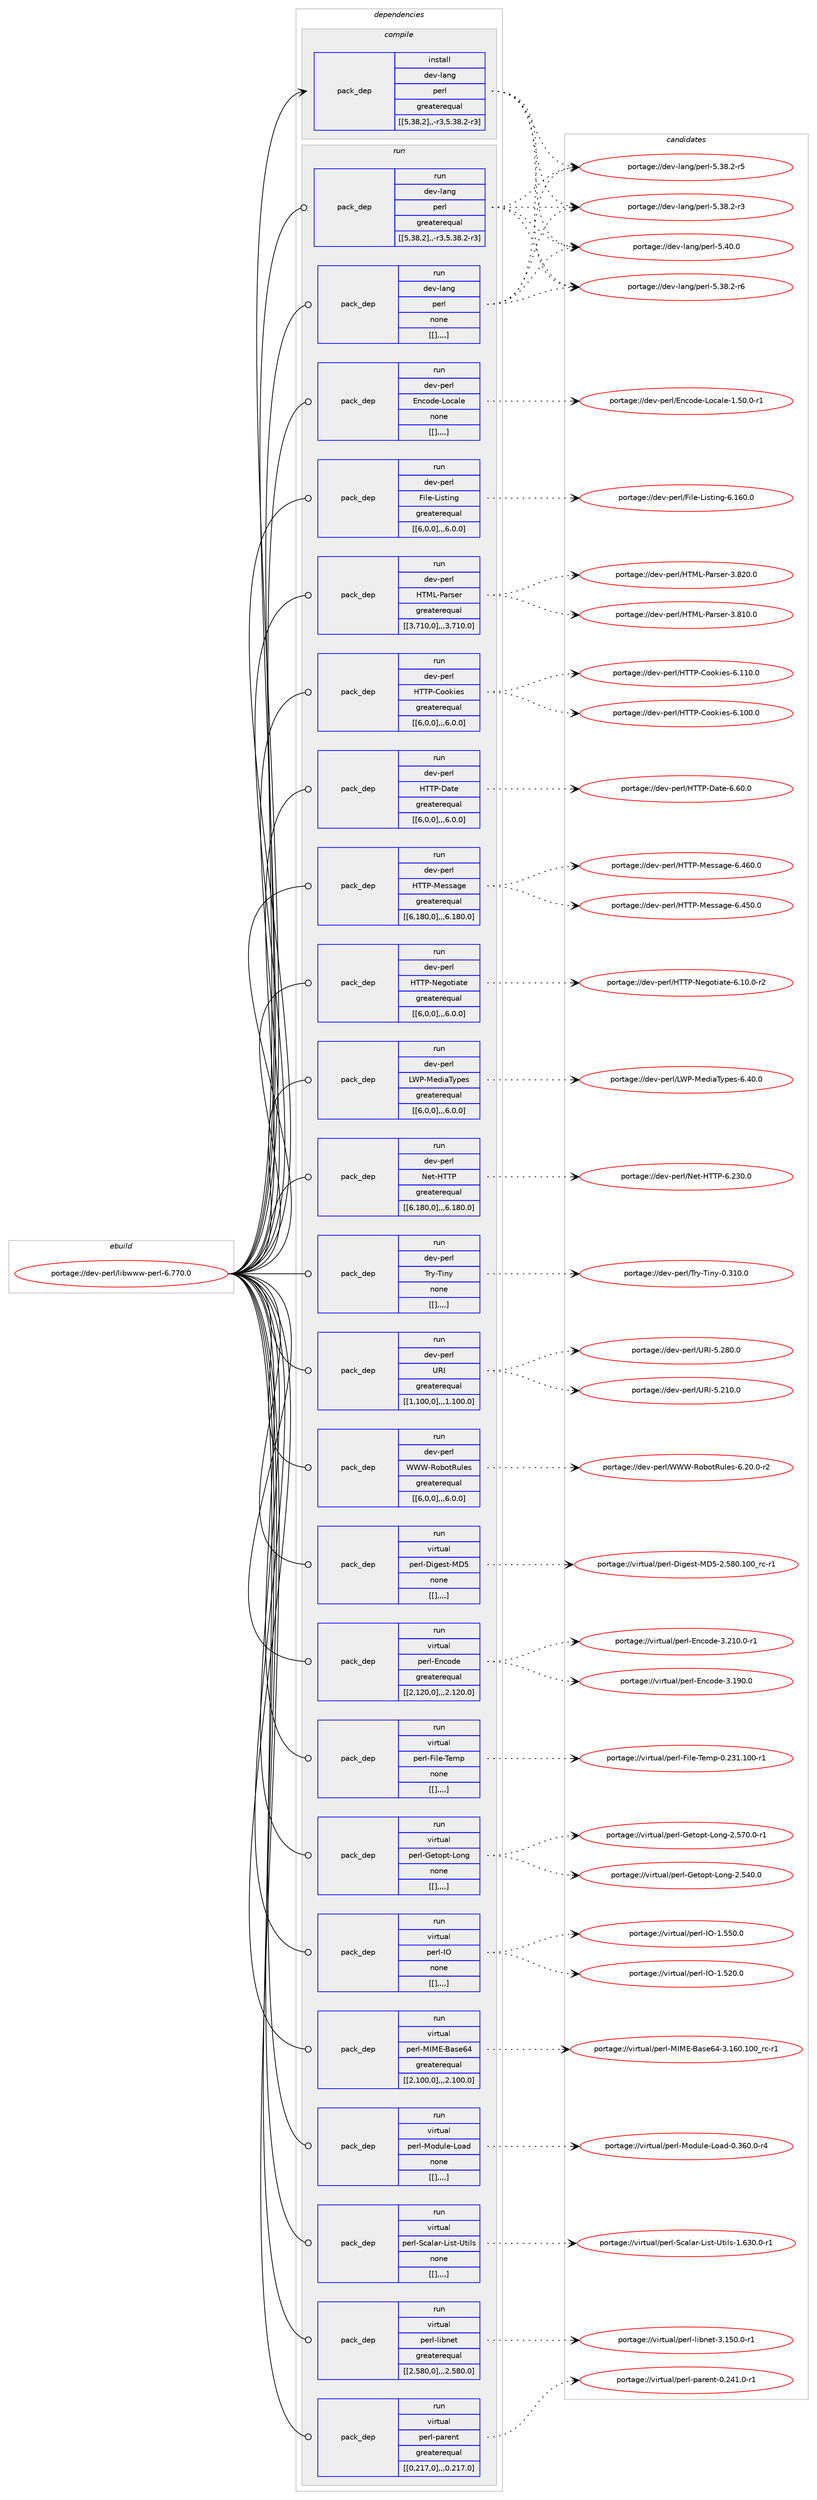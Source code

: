 digraph prolog {

# *************
# Graph options
# *************

newrank=true;
concentrate=true;
compound=true;
graph [rankdir=LR,fontname=Helvetica,fontsize=10,ranksep=1.5];#, ranksep=2.5, nodesep=0.2];
edge  [arrowhead=vee];
node  [fontname=Helvetica,fontsize=10];

# **********
# The ebuild
# **********

subgraph cluster_leftcol {
color=gray;
label=<<i>ebuild</i>>;
id [label="portage://dev-perl/libwww-perl-6.770.0", color=red, width=4, href="../dev-perl/libwww-perl-6.770.0.svg"];
}

# ****************
# The dependencies
# ****************

subgraph cluster_midcol {
color=gray;
label=<<i>dependencies</i>>;
subgraph cluster_compile {
fillcolor="#eeeeee";
style=filled;
label=<<i>compile</i>>;
subgraph pack108516 {
dependency140310 [label=<<TABLE BORDER="0" CELLBORDER="1" CELLSPACING="0" CELLPADDING="4" WIDTH="220"><TR><TD ROWSPAN="6" CELLPADDING="30">pack_dep</TD></TR><TR><TD WIDTH="110">install</TD></TR><TR><TD>dev-lang</TD></TR><TR><TD>perl</TD></TR><TR><TD>greaterequal</TD></TR><TR><TD>[[5,38,2],,-r3,5.38.2-r3]</TD></TR></TABLE>>, shape=none, color=blue];
}
id:e -> dependency140310:w [weight=20,style="solid",arrowhead="vee"];
}
subgraph cluster_compileandrun {
fillcolor="#eeeeee";
style=filled;
label=<<i>compile and run</i>>;
}
subgraph cluster_run {
fillcolor="#eeeeee";
style=filled;
label=<<i>run</i>>;
subgraph pack108517 {
dependency140311 [label=<<TABLE BORDER="0" CELLBORDER="1" CELLSPACING="0" CELLPADDING="4" WIDTH="220"><TR><TD ROWSPAN="6" CELLPADDING="30">pack_dep</TD></TR><TR><TD WIDTH="110">run</TD></TR><TR><TD>dev-lang</TD></TR><TR><TD>perl</TD></TR><TR><TD>greaterequal</TD></TR><TR><TD>[[5,38,2],,-r3,5.38.2-r3]</TD></TR></TABLE>>, shape=none, color=blue];
}
id:e -> dependency140311:w [weight=20,style="solid",arrowhead="odot"];
subgraph pack108518 {
dependency140312 [label=<<TABLE BORDER="0" CELLBORDER="1" CELLSPACING="0" CELLPADDING="4" WIDTH="220"><TR><TD ROWSPAN="6" CELLPADDING="30">pack_dep</TD></TR><TR><TD WIDTH="110">run</TD></TR><TR><TD>dev-lang</TD></TR><TR><TD>perl</TD></TR><TR><TD>none</TD></TR><TR><TD>[[],,,,]</TD></TR></TABLE>>, shape=none, color=blue];
}
id:e -> dependency140312:w [weight=20,style="solid",arrowhead="odot"];
subgraph pack108519 {
dependency140313 [label=<<TABLE BORDER="0" CELLBORDER="1" CELLSPACING="0" CELLPADDING="4" WIDTH="220"><TR><TD ROWSPAN="6" CELLPADDING="30">pack_dep</TD></TR><TR><TD WIDTH="110">run</TD></TR><TR><TD>dev-perl</TD></TR><TR><TD>Encode-Locale</TD></TR><TR><TD>none</TD></TR><TR><TD>[[],,,,]</TD></TR></TABLE>>, shape=none, color=blue];
}
id:e -> dependency140313:w [weight=20,style="solid",arrowhead="odot"];
subgraph pack108520 {
dependency140314 [label=<<TABLE BORDER="0" CELLBORDER="1" CELLSPACING="0" CELLPADDING="4" WIDTH="220"><TR><TD ROWSPAN="6" CELLPADDING="30">pack_dep</TD></TR><TR><TD WIDTH="110">run</TD></TR><TR><TD>dev-perl</TD></TR><TR><TD>File-Listing</TD></TR><TR><TD>greaterequal</TD></TR><TR><TD>[[6,0,0],,,6.0.0]</TD></TR></TABLE>>, shape=none, color=blue];
}
id:e -> dependency140314:w [weight=20,style="solid",arrowhead="odot"];
subgraph pack108521 {
dependency140315 [label=<<TABLE BORDER="0" CELLBORDER="1" CELLSPACING="0" CELLPADDING="4" WIDTH="220"><TR><TD ROWSPAN="6" CELLPADDING="30">pack_dep</TD></TR><TR><TD WIDTH="110">run</TD></TR><TR><TD>dev-perl</TD></TR><TR><TD>HTML-Parser</TD></TR><TR><TD>greaterequal</TD></TR><TR><TD>[[3,710,0],,,3.710.0]</TD></TR></TABLE>>, shape=none, color=blue];
}
id:e -> dependency140315:w [weight=20,style="solid",arrowhead="odot"];
subgraph pack108522 {
dependency140316 [label=<<TABLE BORDER="0" CELLBORDER="1" CELLSPACING="0" CELLPADDING="4" WIDTH="220"><TR><TD ROWSPAN="6" CELLPADDING="30">pack_dep</TD></TR><TR><TD WIDTH="110">run</TD></TR><TR><TD>dev-perl</TD></TR><TR><TD>HTTP-Cookies</TD></TR><TR><TD>greaterequal</TD></TR><TR><TD>[[6,0,0],,,6.0.0]</TD></TR></TABLE>>, shape=none, color=blue];
}
id:e -> dependency140316:w [weight=20,style="solid",arrowhead="odot"];
subgraph pack108523 {
dependency140317 [label=<<TABLE BORDER="0" CELLBORDER="1" CELLSPACING="0" CELLPADDING="4" WIDTH="220"><TR><TD ROWSPAN="6" CELLPADDING="30">pack_dep</TD></TR><TR><TD WIDTH="110">run</TD></TR><TR><TD>dev-perl</TD></TR><TR><TD>HTTP-Date</TD></TR><TR><TD>greaterequal</TD></TR><TR><TD>[[6,0,0],,,6.0.0]</TD></TR></TABLE>>, shape=none, color=blue];
}
id:e -> dependency140317:w [weight=20,style="solid",arrowhead="odot"];
subgraph pack108524 {
dependency140318 [label=<<TABLE BORDER="0" CELLBORDER="1" CELLSPACING="0" CELLPADDING="4" WIDTH="220"><TR><TD ROWSPAN="6" CELLPADDING="30">pack_dep</TD></TR><TR><TD WIDTH="110">run</TD></TR><TR><TD>dev-perl</TD></TR><TR><TD>HTTP-Message</TD></TR><TR><TD>greaterequal</TD></TR><TR><TD>[[6,180,0],,,6.180.0]</TD></TR></TABLE>>, shape=none, color=blue];
}
id:e -> dependency140318:w [weight=20,style="solid",arrowhead="odot"];
subgraph pack108525 {
dependency140319 [label=<<TABLE BORDER="0" CELLBORDER="1" CELLSPACING="0" CELLPADDING="4" WIDTH="220"><TR><TD ROWSPAN="6" CELLPADDING="30">pack_dep</TD></TR><TR><TD WIDTH="110">run</TD></TR><TR><TD>dev-perl</TD></TR><TR><TD>HTTP-Negotiate</TD></TR><TR><TD>greaterequal</TD></TR><TR><TD>[[6,0,0],,,6.0.0]</TD></TR></TABLE>>, shape=none, color=blue];
}
id:e -> dependency140319:w [weight=20,style="solid",arrowhead="odot"];
subgraph pack108526 {
dependency140320 [label=<<TABLE BORDER="0" CELLBORDER="1" CELLSPACING="0" CELLPADDING="4" WIDTH="220"><TR><TD ROWSPAN="6" CELLPADDING="30">pack_dep</TD></TR><TR><TD WIDTH="110">run</TD></TR><TR><TD>dev-perl</TD></TR><TR><TD>LWP-MediaTypes</TD></TR><TR><TD>greaterequal</TD></TR><TR><TD>[[6,0,0],,,6.0.0]</TD></TR></TABLE>>, shape=none, color=blue];
}
id:e -> dependency140320:w [weight=20,style="solid",arrowhead="odot"];
subgraph pack108527 {
dependency140321 [label=<<TABLE BORDER="0" CELLBORDER="1" CELLSPACING="0" CELLPADDING="4" WIDTH="220"><TR><TD ROWSPAN="6" CELLPADDING="30">pack_dep</TD></TR><TR><TD WIDTH="110">run</TD></TR><TR><TD>dev-perl</TD></TR><TR><TD>Net-HTTP</TD></TR><TR><TD>greaterequal</TD></TR><TR><TD>[[6,180,0],,,6.180.0]</TD></TR></TABLE>>, shape=none, color=blue];
}
id:e -> dependency140321:w [weight=20,style="solid",arrowhead="odot"];
subgraph pack108528 {
dependency140322 [label=<<TABLE BORDER="0" CELLBORDER="1" CELLSPACING="0" CELLPADDING="4" WIDTH="220"><TR><TD ROWSPAN="6" CELLPADDING="30">pack_dep</TD></TR><TR><TD WIDTH="110">run</TD></TR><TR><TD>dev-perl</TD></TR><TR><TD>Try-Tiny</TD></TR><TR><TD>none</TD></TR><TR><TD>[[],,,,]</TD></TR></TABLE>>, shape=none, color=blue];
}
id:e -> dependency140322:w [weight=20,style="solid",arrowhead="odot"];
subgraph pack108529 {
dependency140323 [label=<<TABLE BORDER="0" CELLBORDER="1" CELLSPACING="0" CELLPADDING="4" WIDTH="220"><TR><TD ROWSPAN="6" CELLPADDING="30">pack_dep</TD></TR><TR><TD WIDTH="110">run</TD></TR><TR><TD>dev-perl</TD></TR><TR><TD>URI</TD></TR><TR><TD>greaterequal</TD></TR><TR><TD>[[1,100,0],,,1.100.0]</TD></TR></TABLE>>, shape=none, color=blue];
}
id:e -> dependency140323:w [weight=20,style="solid",arrowhead="odot"];
subgraph pack108530 {
dependency140324 [label=<<TABLE BORDER="0" CELLBORDER="1" CELLSPACING="0" CELLPADDING="4" WIDTH="220"><TR><TD ROWSPAN="6" CELLPADDING="30">pack_dep</TD></TR><TR><TD WIDTH="110">run</TD></TR><TR><TD>dev-perl</TD></TR><TR><TD>WWW-RobotRules</TD></TR><TR><TD>greaterequal</TD></TR><TR><TD>[[6,0,0],,,6.0.0]</TD></TR></TABLE>>, shape=none, color=blue];
}
id:e -> dependency140324:w [weight=20,style="solid",arrowhead="odot"];
subgraph pack108531 {
dependency140325 [label=<<TABLE BORDER="0" CELLBORDER="1" CELLSPACING="0" CELLPADDING="4" WIDTH="220"><TR><TD ROWSPAN="6" CELLPADDING="30">pack_dep</TD></TR><TR><TD WIDTH="110">run</TD></TR><TR><TD>virtual</TD></TR><TR><TD>perl-Digest-MD5</TD></TR><TR><TD>none</TD></TR><TR><TD>[[],,,,]</TD></TR></TABLE>>, shape=none, color=blue];
}
id:e -> dependency140325:w [weight=20,style="solid",arrowhead="odot"];
subgraph pack108532 {
dependency140326 [label=<<TABLE BORDER="0" CELLBORDER="1" CELLSPACING="0" CELLPADDING="4" WIDTH="220"><TR><TD ROWSPAN="6" CELLPADDING="30">pack_dep</TD></TR><TR><TD WIDTH="110">run</TD></TR><TR><TD>virtual</TD></TR><TR><TD>perl-Encode</TD></TR><TR><TD>greaterequal</TD></TR><TR><TD>[[2,120,0],,,2.120.0]</TD></TR></TABLE>>, shape=none, color=blue];
}
id:e -> dependency140326:w [weight=20,style="solid",arrowhead="odot"];
subgraph pack108533 {
dependency140327 [label=<<TABLE BORDER="0" CELLBORDER="1" CELLSPACING="0" CELLPADDING="4" WIDTH="220"><TR><TD ROWSPAN="6" CELLPADDING="30">pack_dep</TD></TR><TR><TD WIDTH="110">run</TD></TR><TR><TD>virtual</TD></TR><TR><TD>perl-File-Temp</TD></TR><TR><TD>none</TD></TR><TR><TD>[[],,,,]</TD></TR></TABLE>>, shape=none, color=blue];
}
id:e -> dependency140327:w [weight=20,style="solid",arrowhead="odot"];
subgraph pack108534 {
dependency140328 [label=<<TABLE BORDER="0" CELLBORDER="1" CELLSPACING="0" CELLPADDING="4" WIDTH="220"><TR><TD ROWSPAN="6" CELLPADDING="30">pack_dep</TD></TR><TR><TD WIDTH="110">run</TD></TR><TR><TD>virtual</TD></TR><TR><TD>perl-Getopt-Long</TD></TR><TR><TD>none</TD></TR><TR><TD>[[],,,,]</TD></TR></TABLE>>, shape=none, color=blue];
}
id:e -> dependency140328:w [weight=20,style="solid",arrowhead="odot"];
subgraph pack108535 {
dependency140329 [label=<<TABLE BORDER="0" CELLBORDER="1" CELLSPACING="0" CELLPADDING="4" WIDTH="220"><TR><TD ROWSPAN="6" CELLPADDING="30">pack_dep</TD></TR><TR><TD WIDTH="110">run</TD></TR><TR><TD>virtual</TD></TR><TR><TD>perl-IO</TD></TR><TR><TD>none</TD></TR><TR><TD>[[],,,,]</TD></TR></TABLE>>, shape=none, color=blue];
}
id:e -> dependency140329:w [weight=20,style="solid",arrowhead="odot"];
subgraph pack108536 {
dependency140330 [label=<<TABLE BORDER="0" CELLBORDER="1" CELLSPACING="0" CELLPADDING="4" WIDTH="220"><TR><TD ROWSPAN="6" CELLPADDING="30">pack_dep</TD></TR><TR><TD WIDTH="110">run</TD></TR><TR><TD>virtual</TD></TR><TR><TD>perl-MIME-Base64</TD></TR><TR><TD>greaterequal</TD></TR><TR><TD>[[2,100,0],,,2.100.0]</TD></TR></TABLE>>, shape=none, color=blue];
}
id:e -> dependency140330:w [weight=20,style="solid",arrowhead="odot"];
subgraph pack108537 {
dependency140331 [label=<<TABLE BORDER="0" CELLBORDER="1" CELLSPACING="0" CELLPADDING="4" WIDTH="220"><TR><TD ROWSPAN="6" CELLPADDING="30">pack_dep</TD></TR><TR><TD WIDTH="110">run</TD></TR><TR><TD>virtual</TD></TR><TR><TD>perl-Module-Load</TD></TR><TR><TD>none</TD></TR><TR><TD>[[],,,,]</TD></TR></TABLE>>, shape=none, color=blue];
}
id:e -> dependency140331:w [weight=20,style="solid",arrowhead="odot"];
subgraph pack108538 {
dependency140332 [label=<<TABLE BORDER="0" CELLBORDER="1" CELLSPACING="0" CELLPADDING="4" WIDTH="220"><TR><TD ROWSPAN="6" CELLPADDING="30">pack_dep</TD></TR><TR><TD WIDTH="110">run</TD></TR><TR><TD>virtual</TD></TR><TR><TD>perl-Scalar-List-Utils</TD></TR><TR><TD>none</TD></TR><TR><TD>[[],,,,]</TD></TR></TABLE>>, shape=none, color=blue];
}
id:e -> dependency140332:w [weight=20,style="solid",arrowhead="odot"];
subgraph pack108539 {
dependency140333 [label=<<TABLE BORDER="0" CELLBORDER="1" CELLSPACING="0" CELLPADDING="4" WIDTH="220"><TR><TD ROWSPAN="6" CELLPADDING="30">pack_dep</TD></TR><TR><TD WIDTH="110">run</TD></TR><TR><TD>virtual</TD></TR><TR><TD>perl-libnet</TD></TR><TR><TD>greaterequal</TD></TR><TR><TD>[[2,580,0],,,2.580.0]</TD></TR></TABLE>>, shape=none, color=blue];
}
id:e -> dependency140333:w [weight=20,style="solid",arrowhead="odot"];
subgraph pack108540 {
dependency140334 [label=<<TABLE BORDER="0" CELLBORDER="1" CELLSPACING="0" CELLPADDING="4" WIDTH="220"><TR><TD ROWSPAN="6" CELLPADDING="30">pack_dep</TD></TR><TR><TD WIDTH="110">run</TD></TR><TR><TD>virtual</TD></TR><TR><TD>perl-parent</TD></TR><TR><TD>greaterequal</TD></TR><TR><TD>[[0,217,0],,,0.217.0]</TD></TR></TABLE>>, shape=none, color=blue];
}
id:e -> dependency140334:w [weight=20,style="solid",arrowhead="odot"];
}
}

# **************
# The candidates
# **************

subgraph cluster_choices {
rank=same;
color=gray;
label=<<i>candidates</i>>;

subgraph choice108516 {
color=black;
nodesep=1;
choice10010111845108971101034711210111410845534652484648 [label="portage://dev-lang/perl-5.40.0", color=red, width=4,href="../dev-lang/perl-5.40.0.svg"];
choice100101118451089711010347112101114108455346515646504511454 [label="portage://dev-lang/perl-5.38.2-r6", color=red, width=4,href="../dev-lang/perl-5.38.2-r6.svg"];
choice100101118451089711010347112101114108455346515646504511453 [label="portage://dev-lang/perl-5.38.2-r5", color=red, width=4,href="../dev-lang/perl-5.38.2-r5.svg"];
choice100101118451089711010347112101114108455346515646504511451 [label="portage://dev-lang/perl-5.38.2-r3", color=red, width=4,href="../dev-lang/perl-5.38.2-r3.svg"];
dependency140310:e -> choice10010111845108971101034711210111410845534652484648:w [style=dotted,weight="100"];
dependency140310:e -> choice100101118451089711010347112101114108455346515646504511454:w [style=dotted,weight="100"];
dependency140310:e -> choice100101118451089711010347112101114108455346515646504511453:w [style=dotted,weight="100"];
dependency140310:e -> choice100101118451089711010347112101114108455346515646504511451:w [style=dotted,weight="100"];
}
subgraph choice108517 {
color=black;
nodesep=1;
choice10010111845108971101034711210111410845534652484648 [label="portage://dev-lang/perl-5.40.0", color=red, width=4,href="../dev-lang/perl-5.40.0.svg"];
choice100101118451089711010347112101114108455346515646504511454 [label="portage://dev-lang/perl-5.38.2-r6", color=red, width=4,href="../dev-lang/perl-5.38.2-r6.svg"];
choice100101118451089711010347112101114108455346515646504511453 [label="portage://dev-lang/perl-5.38.2-r5", color=red, width=4,href="../dev-lang/perl-5.38.2-r5.svg"];
choice100101118451089711010347112101114108455346515646504511451 [label="portage://dev-lang/perl-5.38.2-r3", color=red, width=4,href="../dev-lang/perl-5.38.2-r3.svg"];
dependency140311:e -> choice10010111845108971101034711210111410845534652484648:w [style=dotted,weight="100"];
dependency140311:e -> choice100101118451089711010347112101114108455346515646504511454:w [style=dotted,weight="100"];
dependency140311:e -> choice100101118451089711010347112101114108455346515646504511453:w [style=dotted,weight="100"];
dependency140311:e -> choice100101118451089711010347112101114108455346515646504511451:w [style=dotted,weight="100"];
}
subgraph choice108518 {
color=black;
nodesep=1;
choice10010111845108971101034711210111410845534652484648 [label="portage://dev-lang/perl-5.40.0", color=red, width=4,href="../dev-lang/perl-5.40.0.svg"];
choice100101118451089711010347112101114108455346515646504511454 [label="portage://dev-lang/perl-5.38.2-r6", color=red, width=4,href="../dev-lang/perl-5.38.2-r6.svg"];
choice100101118451089711010347112101114108455346515646504511453 [label="portage://dev-lang/perl-5.38.2-r5", color=red, width=4,href="../dev-lang/perl-5.38.2-r5.svg"];
choice100101118451089711010347112101114108455346515646504511451 [label="portage://dev-lang/perl-5.38.2-r3", color=red, width=4,href="../dev-lang/perl-5.38.2-r3.svg"];
dependency140312:e -> choice10010111845108971101034711210111410845534652484648:w [style=dotted,weight="100"];
dependency140312:e -> choice100101118451089711010347112101114108455346515646504511454:w [style=dotted,weight="100"];
dependency140312:e -> choice100101118451089711010347112101114108455346515646504511453:w [style=dotted,weight="100"];
dependency140312:e -> choice100101118451089711010347112101114108455346515646504511451:w [style=dotted,weight="100"];
}
subgraph choice108519 {
color=black;
nodesep=1;
choice1001011184511210111410847691109911110010145761119997108101454946534846484511449 [label="portage://dev-perl/Encode-Locale-1.50.0-r1", color=red, width=4,href="../dev-perl/Encode-Locale-1.50.0-r1.svg"];
dependency140313:e -> choice1001011184511210111410847691109911110010145761119997108101454946534846484511449:w [style=dotted,weight="100"];
}
subgraph choice108520 {
color=black;
nodesep=1;
choice10010111845112101114108477010510810145761051151161051101034554464954484648 [label="portage://dev-perl/File-Listing-6.160.0", color=red, width=4,href="../dev-perl/File-Listing-6.160.0.svg"];
dependency140314:e -> choice10010111845112101114108477010510810145761051151161051101034554464954484648:w [style=dotted,weight="100"];
}
subgraph choice108521 {
color=black;
nodesep=1;
choice1001011184511210111410847728477764580971141151011144551465650484648 [label="portage://dev-perl/HTML-Parser-3.820.0", color=red, width=4,href="../dev-perl/HTML-Parser-3.820.0.svg"];
choice1001011184511210111410847728477764580971141151011144551465649484648 [label="portage://dev-perl/HTML-Parser-3.810.0", color=red, width=4,href="../dev-perl/HTML-Parser-3.810.0.svg"];
dependency140315:e -> choice1001011184511210111410847728477764580971141151011144551465650484648:w [style=dotted,weight="100"];
dependency140315:e -> choice1001011184511210111410847728477764580971141151011144551465649484648:w [style=dotted,weight="100"];
}
subgraph choice108522 {
color=black;
nodesep=1;
choice10010111845112101114108477284848045671111111071051011154554464949484648 [label="portage://dev-perl/HTTP-Cookies-6.110.0", color=red, width=4,href="../dev-perl/HTTP-Cookies-6.110.0.svg"];
choice10010111845112101114108477284848045671111111071051011154554464948484648 [label="portage://dev-perl/HTTP-Cookies-6.100.0", color=red, width=4,href="../dev-perl/HTTP-Cookies-6.100.0.svg"];
dependency140316:e -> choice10010111845112101114108477284848045671111111071051011154554464949484648:w [style=dotted,weight="100"];
dependency140316:e -> choice10010111845112101114108477284848045671111111071051011154554464948484648:w [style=dotted,weight="100"];
}
subgraph choice108523 {
color=black;
nodesep=1;
choice10010111845112101114108477284848045689711610145544654484648 [label="portage://dev-perl/HTTP-Date-6.60.0", color=red, width=4,href="../dev-perl/HTTP-Date-6.60.0.svg"];
dependency140317:e -> choice10010111845112101114108477284848045689711610145544654484648:w [style=dotted,weight="100"];
}
subgraph choice108524 {
color=black;
nodesep=1;
choice1001011184511210111410847728484804577101115115971031014554465254484648 [label="portage://dev-perl/HTTP-Message-6.460.0", color=red, width=4,href="../dev-perl/HTTP-Message-6.460.0.svg"];
choice1001011184511210111410847728484804577101115115971031014554465253484648 [label="portage://dev-perl/HTTP-Message-6.450.0", color=red, width=4,href="../dev-perl/HTTP-Message-6.450.0.svg"];
dependency140318:e -> choice1001011184511210111410847728484804577101115115971031014554465254484648:w [style=dotted,weight="100"];
dependency140318:e -> choice1001011184511210111410847728484804577101115115971031014554465253484648:w [style=dotted,weight="100"];
}
subgraph choice108525 {
color=black;
nodesep=1;
choice100101118451121011141084772848480457810110311111610597116101455446494846484511450 [label="portage://dev-perl/HTTP-Negotiate-6.10.0-r2", color=red, width=4,href="../dev-perl/HTTP-Negotiate-6.10.0-r2.svg"];
dependency140319:e -> choice100101118451121011141084772848480457810110311111610597116101455446494846484511450:w [style=dotted,weight="100"];
}
subgraph choice108526 {
color=black;
nodesep=1;
choice10010111845112101114108477687804577101100105978412111210111545544652484648 [label="portage://dev-perl/LWP-MediaTypes-6.40.0", color=red, width=4,href="../dev-perl/LWP-MediaTypes-6.40.0.svg"];
dependency140320:e -> choice10010111845112101114108477687804577101100105978412111210111545544652484648:w [style=dotted,weight="100"];
}
subgraph choice108527 {
color=black;
nodesep=1;
choice10010111845112101114108477810111645728484804554465051484648 [label="portage://dev-perl/Net-HTTP-6.230.0", color=red, width=4,href="../dev-perl/Net-HTTP-6.230.0.svg"];
dependency140321:e -> choice10010111845112101114108477810111645728484804554465051484648:w [style=dotted,weight="100"];
}
subgraph choice108528 {
color=black;
nodesep=1;
choice10010111845112101114108478411412145841051101214548465149484648 [label="portage://dev-perl/Try-Tiny-0.310.0", color=red, width=4,href="../dev-perl/Try-Tiny-0.310.0.svg"];
dependency140322:e -> choice10010111845112101114108478411412145841051101214548465149484648:w [style=dotted,weight="100"];
}
subgraph choice108529 {
color=black;
nodesep=1;
choice10010111845112101114108478582734553465056484648 [label="portage://dev-perl/URI-5.280.0", color=red, width=4,href="../dev-perl/URI-5.280.0.svg"];
choice10010111845112101114108478582734553465049484648 [label="portage://dev-perl/URI-5.210.0", color=red, width=4,href="../dev-perl/URI-5.210.0.svg"];
dependency140323:e -> choice10010111845112101114108478582734553465056484648:w [style=dotted,weight="100"];
dependency140323:e -> choice10010111845112101114108478582734553465049484648:w [style=dotted,weight="100"];
}
subgraph choice108530 {
color=black;
nodesep=1;
choice100101118451121011141084787878745821119811111682117108101115455446504846484511450 [label="portage://dev-perl/WWW-RobotRules-6.20.0-r2", color=red, width=4,href="../dev-perl/WWW-RobotRules-6.20.0-r2.svg"];
dependency140324:e -> choice100101118451121011141084787878745821119811111682117108101115455446504846484511450:w [style=dotted,weight="100"];
}
subgraph choice108531 {
color=black;
nodesep=1;
choice11810511411611797108471121011141084568105103101115116457768534550465356484649484895114994511449 [label="portage://virtual/perl-Digest-MD5-2.580.100_rc-r1", color=red, width=4,href="../virtual/perl-Digest-MD5-2.580.100_rc-r1.svg"];
dependency140325:e -> choice11810511411611797108471121011141084568105103101115116457768534550465356484649484895114994511449:w [style=dotted,weight="100"];
}
subgraph choice108532 {
color=black;
nodesep=1;
choice118105114116117971084711210111410845691109911110010145514650494846484511449 [label="portage://virtual/perl-Encode-3.210.0-r1", color=red, width=4,href="../virtual/perl-Encode-3.210.0-r1.svg"];
choice11810511411611797108471121011141084569110991111001014551464957484648 [label="portage://virtual/perl-Encode-3.190.0", color=red, width=4,href="../virtual/perl-Encode-3.190.0.svg"];
dependency140326:e -> choice118105114116117971084711210111410845691109911110010145514650494846484511449:w [style=dotted,weight="100"];
dependency140326:e -> choice11810511411611797108471121011141084569110991111001014551464957484648:w [style=dotted,weight="100"];
}
subgraph choice108533 {
color=black;
nodesep=1;
choice118105114116117971084711210111410845701051081014584101109112454846505149464948484511449 [label="portage://virtual/perl-File-Temp-0.231.100-r1", color=red, width=4,href="../virtual/perl-File-Temp-0.231.100-r1.svg"];
dependency140327:e -> choice118105114116117971084711210111410845701051081014584101109112454846505149464948484511449:w [style=dotted,weight="100"];
}
subgraph choice108534 {
color=black;
nodesep=1;
choice11810511411611797108471121011141084571101116111112116457611111010345504653554846484511449 [label="portage://virtual/perl-Getopt-Long-2.570.0-r1", color=red, width=4,href="../virtual/perl-Getopt-Long-2.570.0-r1.svg"];
choice1181051141161179710847112101114108457110111611111211645761111101034550465352484648 [label="portage://virtual/perl-Getopt-Long-2.540.0", color=red, width=4,href="../virtual/perl-Getopt-Long-2.540.0.svg"];
dependency140328:e -> choice11810511411611797108471121011141084571101116111112116457611111010345504653554846484511449:w [style=dotted,weight="100"];
dependency140328:e -> choice1181051141161179710847112101114108457110111611111211645761111101034550465352484648:w [style=dotted,weight="100"];
}
subgraph choice108535 {
color=black;
nodesep=1;
choice11810511411611797108471121011141084573794549465353484648 [label="portage://virtual/perl-IO-1.550.0", color=red, width=4,href="../virtual/perl-IO-1.550.0.svg"];
choice11810511411611797108471121011141084573794549465350484648 [label="portage://virtual/perl-IO-1.520.0", color=red, width=4,href="../virtual/perl-IO-1.520.0.svg"];
dependency140329:e -> choice11810511411611797108471121011141084573794549465353484648:w [style=dotted,weight="100"];
dependency140329:e -> choice11810511411611797108471121011141084573794549465350484648:w [style=dotted,weight="100"];
}
subgraph choice108536 {
color=black;
nodesep=1;
choice1181051141161179710847112101114108457773776945669711510154524551464954484649484895114994511449 [label="portage://virtual/perl-MIME-Base64-3.160.100_rc-r1", color=red, width=4,href="../virtual/perl-MIME-Base64-3.160.100_rc-r1.svg"];
dependency140330:e -> choice1181051141161179710847112101114108457773776945669711510154524551464954484649484895114994511449:w [style=dotted,weight="100"];
}
subgraph choice108537 {
color=black;
nodesep=1;
choice1181051141161179710847112101114108457711110011710810145761119710045484651544846484511452 [label="portage://virtual/perl-Module-Load-0.360.0-r4", color=red, width=4,href="../virtual/perl-Module-Load-0.360.0-r4.svg"];
dependency140331:e -> choice1181051141161179710847112101114108457711110011710810145761119710045484651544846484511452:w [style=dotted,weight="100"];
}
subgraph choice108538 {
color=black;
nodesep=1;
choice118105114116117971084711210111410845839997108971144576105115116458511610510811545494654514846484511449 [label="portage://virtual/perl-Scalar-List-Utils-1.630.0-r1", color=red, width=4,href="../virtual/perl-Scalar-List-Utils-1.630.0-r1.svg"];
dependency140332:e -> choice118105114116117971084711210111410845839997108971144576105115116458511610510811545494654514846484511449:w [style=dotted,weight="100"];
}
subgraph choice108539 {
color=black;
nodesep=1;
choice1181051141161179710847112101114108451081059811010111645514649534846484511449 [label="portage://virtual/perl-libnet-3.150.0-r1", color=red, width=4,href="../virtual/perl-libnet-3.150.0-r1.svg"];
dependency140333:e -> choice1181051141161179710847112101114108451081059811010111645514649534846484511449:w [style=dotted,weight="100"];
}
subgraph choice108540 {
color=black;
nodesep=1;
choice1181051141161179710847112101114108451129711410111011645484650524946484511449 [label="portage://virtual/perl-parent-0.241.0-r1", color=red, width=4,href="../virtual/perl-parent-0.241.0-r1.svg"];
dependency140334:e -> choice1181051141161179710847112101114108451129711410111011645484650524946484511449:w [style=dotted,weight="100"];
}
}

}
